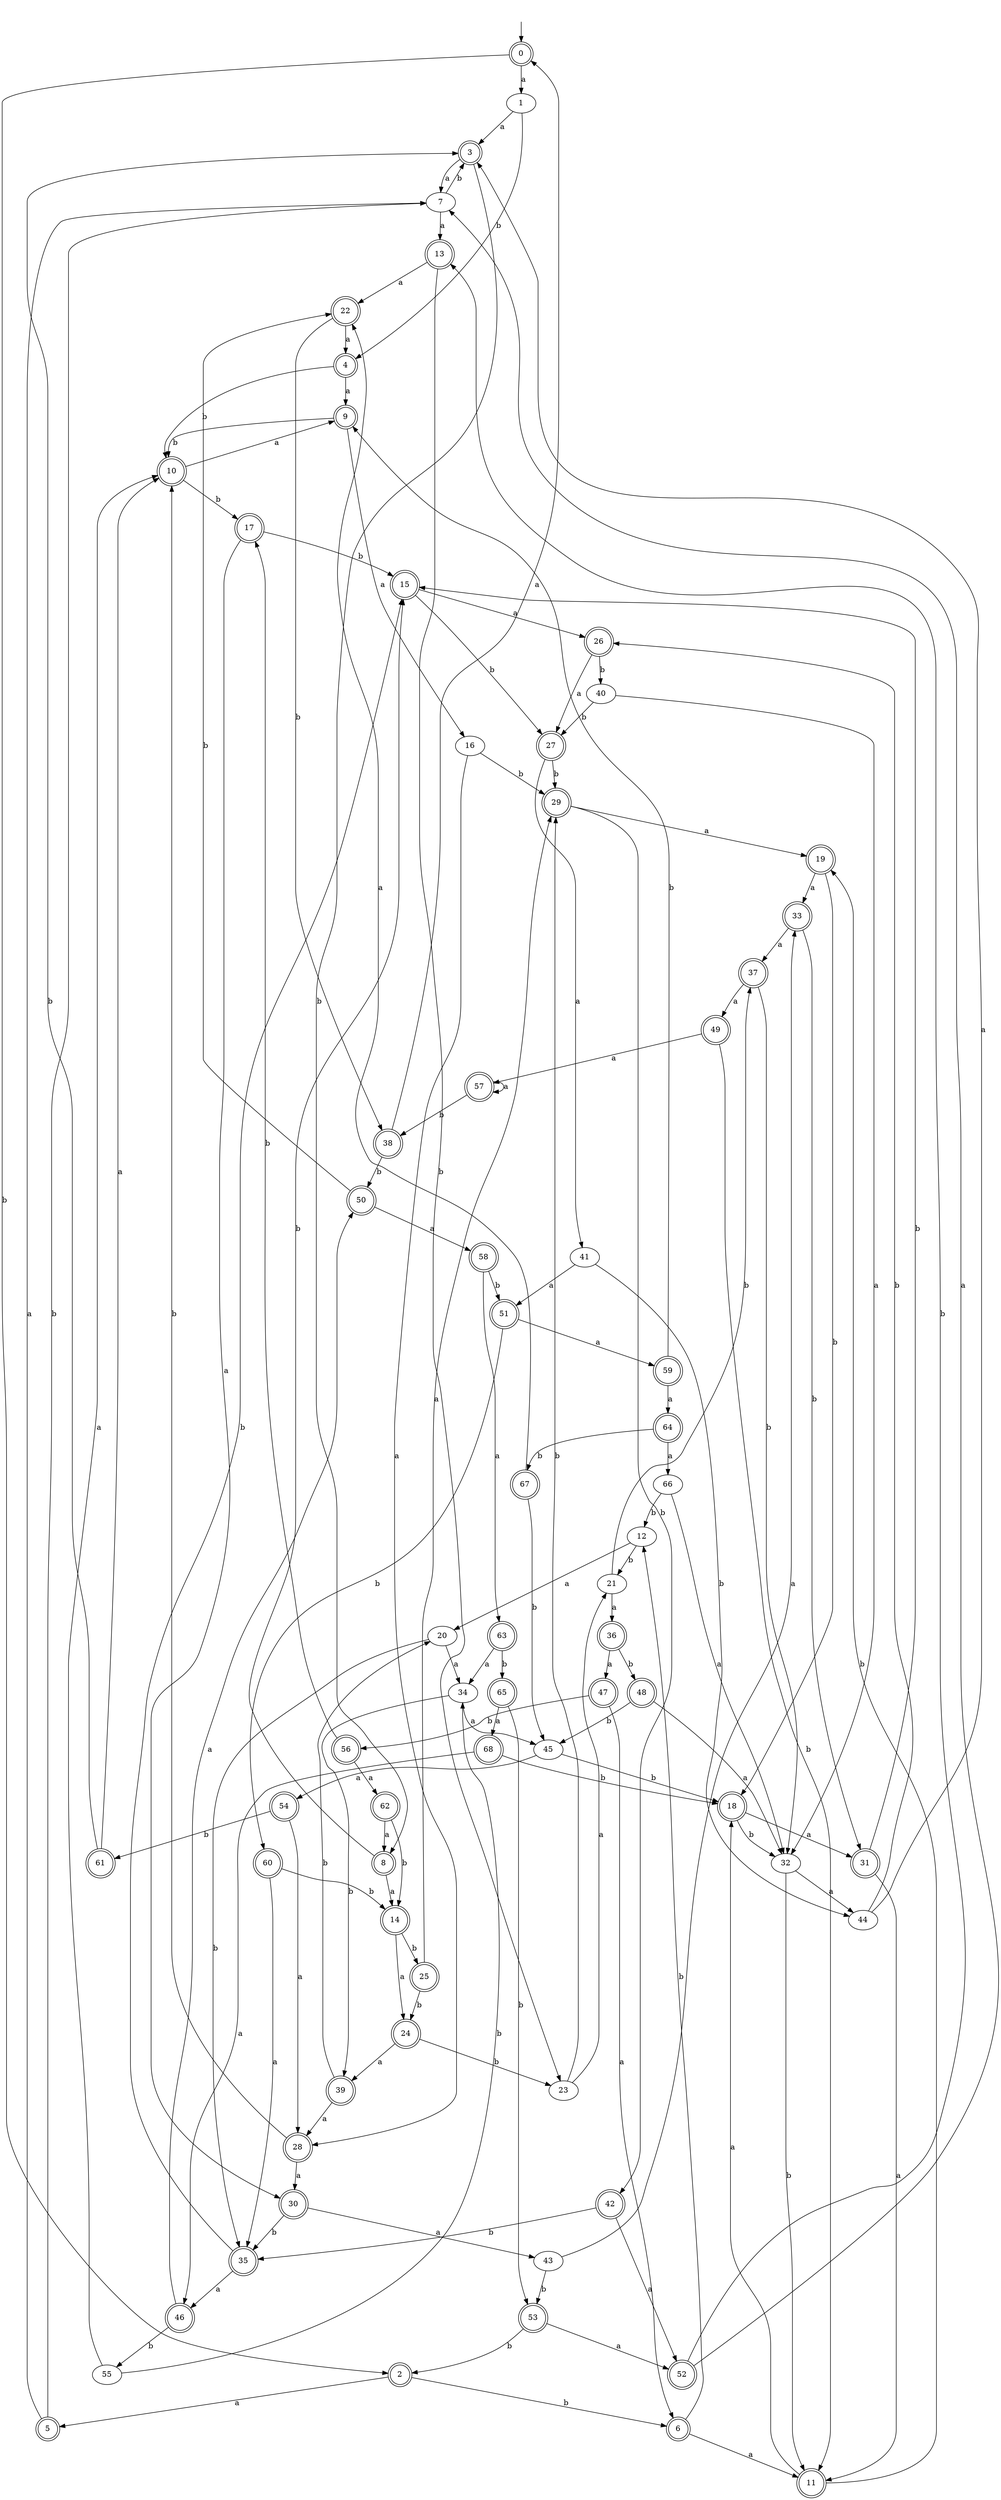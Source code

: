 digraph RandomDFA {
  __start0 [label="", shape=none];
  __start0 -> 0 [label=""];
  0 [shape=circle] [shape=doublecircle]
  0 -> 1 [label="a"]
  0 -> 2 [label="b"]
  1
  1 -> 3 [label="a"]
  1 -> 4 [label="b"]
  2 [shape=doublecircle]
  2 -> 5 [label="a"]
  2 -> 6 [label="b"]
  3 [shape=doublecircle]
  3 -> 7 [label="a"]
  3 -> 8 [label="b"]
  4 [shape=doublecircle]
  4 -> 9 [label="a"]
  4 -> 10 [label="b"]
  5 [shape=doublecircle]
  5 -> 7 [label="a"]
  5 -> 7 [label="b"]
  6 [shape=doublecircle]
  6 -> 11 [label="a"]
  6 -> 12 [label="b"]
  7
  7 -> 13 [label="a"]
  7 -> 3 [label="b"]
  8 [shape=doublecircle]
  8 -> 14 [label="a"]
  8 -> 15 [label="b"]
  9 [shape=doublecircle]
  9 -> 16 [label="a"]
  9 -> 10 [label="b"]
  10 [shape=doublecircle]
  10 -> 9 [label="a"]
  10 -> 17 [label="b"]
  11 [shape=doublecircle]
  11 -> 18 [label="a"]
  11 -> 19 [label="b"]
  12
  12 -> 20 [label="a"]
  12 -> 21 [label="b"]
  13 [shape=doublecircle]
  13 -> 22 [label="a"]
  13 -> 23 [label="b"]
  14 [shape=doublecircle]
  14 -> 24 [label="a"]
  14 -> 25 [label="b"]
  15 [shape=doublecircle]
  15 -> 26 [label="a"]
  15 -> 27 [label="b"]
  16
  16 -> 28 [label="a"]
  16 -> 29 [label="b"]
  17 [shape=doublecircle]
  17 -> 30 [label="a"]
  17 -> 15 [label="b"]
  18 [shape=doublecircle]
  18 -> 31 [label="a"]
  18 -> 32 [label="b"]
  19 [shape=doublecircle]
  19 -> 33 [label="a"]
  19 -> 18 [label="b"]
  20
  20 -> 34 [label="a"]
  20 -> 35 [label="b"]
  21
  21 -> 36 [label="a"]
  21 -> 37 [label="b"]
  22 [shape=doublecircle]
  22 -> 4 [label="a"]
  22 -> 38 [label="b"]
  23
  23 -> 21 [label="a"]
  23 -> 29 [label="b"]
  24 [shape=doublecircle]
  24 -> 39 [label="a"]
  24 -> 23 [label="b"]
  25 [shape=doublecircle]
  25 -> 29 [label="a"]
  25 -> 24 [label="b"]
  26 [shape=doublecircle]
  26 -> 27 [label="a"]
  26 -> 40 [label="b"]
  27 [shape=doublecircle]
  27 -> 41 [label="a"]
  27 -> 29 [label="b"]
  28 [shape=doublecircle]
  28 -> 30 [label="a"]
  28 -> 10 [label="b"]
  29 [shape=doublecircle]
  29 -> 19 [label="a"]
  29 -> 42 [label="b"]
  30 [shape=doublecircle]
  30 -> 43 [label="a"]
  30 -> 35 [label="b"]
  31 [shape=doublecircle]
  31 -> 11 [label="a"]
  31 -> 15 [label="b"]
  32
  32 -> 44 [label="a"]
  32 -> 11 [label="b"]
  33 [shape=doublecircle]
  33 -> 37 [label="a"]
  33 -> 31 [label="b"]
  34
  34 -> 45 [label="a"]
  34 -> 39 [label="b"]
  35 [shape=doublecircle]
  35 -> 46 [label="a"]
  35 -> 15 [label="b"]
  36 [shape=doublecircle]
  36 -> 47 [label="a"]
  36 -> 48 [label="b"]
  37 [shape=doublecircle]
  37 -> 49 [label="a"]
  37 -> 32 [label="b"]
  38 [shape=doublecircle]
  38 -> 0 [label="a"]
  38 -> 50 [label="b"]
  39 [shape=doublecircle]
  39 -> 28 [label="a"]
  39 -> 20 [label="b"]
  40
  40 -> 32 [label="a"]
  40 -> 27 [label="b"]
  41
  41 -> 51 [label="a"]
  41 -> 44 [label="b"]
  42 [shape=doublecircle]
  42 -> 52 [label="a"]
  42 -> 35 [label="b"]
  43
  43 -> 33 [label="a"]
  43 -> 53 [label="b"]
  44
  44 -> 3 [label="a"]
  44 -> 26 [label="b"]
  45
  45 -> 54 [label="a"]
  45 -> 18 [label="b"]
  46 [shape=doublecircle]
  46 -> 50 [label="a"]
  46 -> 55 [label="b"]
  47 [shape=doublecircle]
  47 -> 6 [label="a"]
  47 -> 56 [label="b"]
  48 [shape=doublecircle]
  48 -> 32 [label="a"]
  48 -> 45 [label="b"]
  49 [shape=doublecircle]
  49 -> 57 [label="a"]
  49 -> 11 [label="b"]
  50 [shape=doublecircle]
  50 -> 58 [label="a"]
  50 -> 22 [label="b"]
  51 [shape=doublecircle]
  51 -> 59 [label="a"]
  51 -> 60 [label="b"]
  52 [shape=doublecircle]
  52 -> 7 [label="a"]
  52 -> 13 [label="b"]
  53 [shape=doublecircle]
  53 -> 52 [label="a"]
  53 -> 2 [label="b"]
  54 [shape=doublecircle]
  54 -> 28 [label="a"]
  54 -> 61 [label="b"]
  55
  55 -> 10 [label="a"]
  55 -> 34 [label="b"]
  56 [shape=doublecircle]
  56 -> 62 [label="a"]
  56 -> 17 [label="b"]
  57 [shape=doublecircle]
  57 -> 57 [label="a"]
  57 -> 38 [label="b"]
  58 [shape=doublecircle]
  58 -> 63 [label="a"]
  58 -> 51 [label="b"]
  59 [shape=doublecircle]
  59 -> 64 [label="a"]
  59 -> 9 [label="b"]
  60 [shape=doublecircle]
  60 -> 35 [label="a"]
  60 -> 14 [label="b"]
  61 [shape=doublecircle]
  61 -> 10 [label="a"]
  61 -> 3 [label="b"]
  62 [shape=doublecircle]
  62 -> 8 [label="a"]
  62 -> 14 [label="b"]
  63 [shape=doublecircle]
  63 -> 34 [label="a"]
  63 -> 65 [label="b"]
  64 [shape=doublecircle]
  64 -> 66 [label="a"]
  64 -> 67 [label="b"]
  65 [shape=doublecircle]
  65 -> 68 [label="a"]
  65 -> 53 [label="b"]
  66
  66 -> 32 [label="a"]
  66 -> 12 [label="b"]
  67 [shape=doublecircle]
  67 -> 22 [label="a"]
  67 -> 45 [label="b"]
  68 [shape=doublecircle]
  68 -> 46 [label="a"]
  68 -> 18 [label="b"]
}
